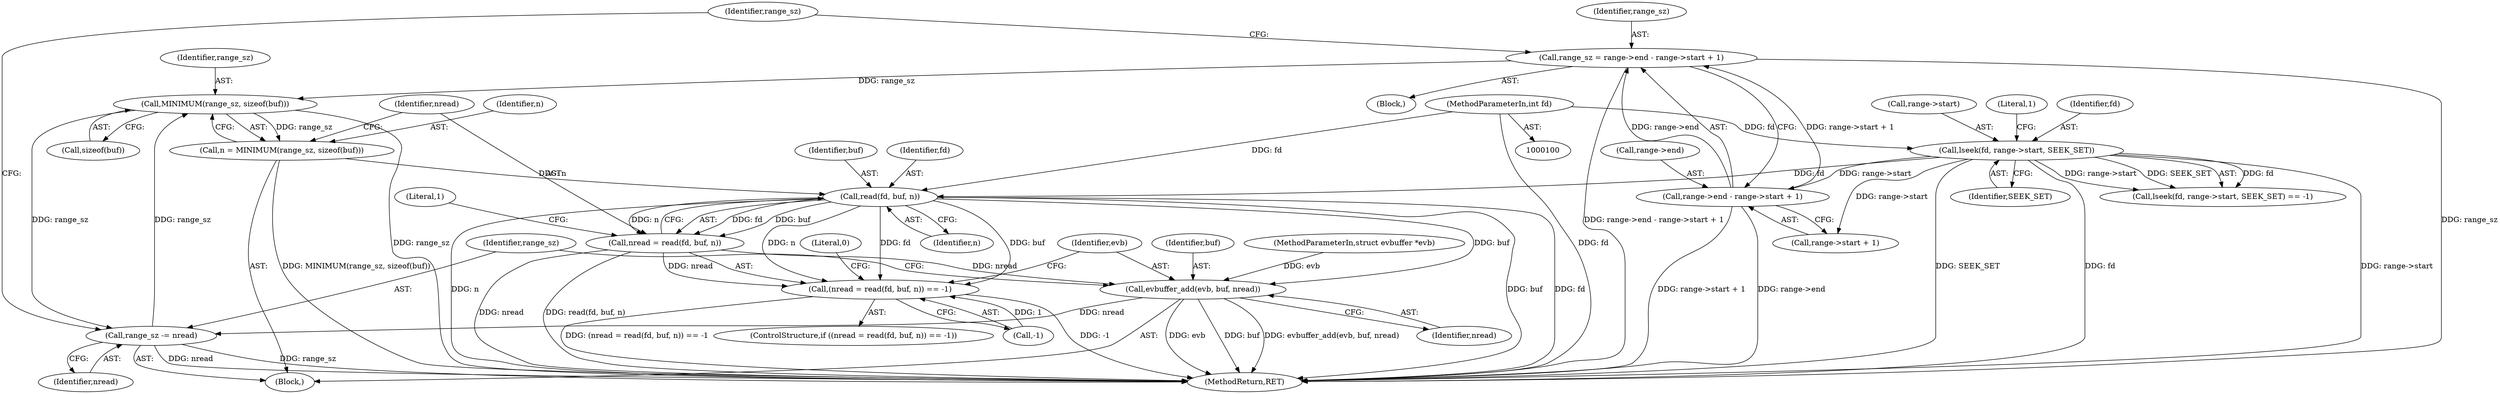 digraph "1_src_142cfc82b932bc211218fbd7bdda8c7ce83f19df@integer" {
"1000121" [label="(Call,range_sz = range->end - range->start + 1)"];
"1000123" [label="(Call,range->end - range->start + 1)"];
"1000111" [label="(Call,lseek(fd, range->start, SEEK_SET))"];
"1000101" [label="(MethodParameterIn,int fd)"];
"1000137" [label="(Call,MINIMUM(range_sz, sizeof(buf)))"];
"1000135" [label="(Call,n = MINIMUM(range_sz, sizeof(buf)))"];
"1000145" [label="(Call,read(fd, buf, n))"];
"1000142" [label="(Call,(nread = read(fd, buf, n)) == -1)"];
"1000143" [label="(Call,nread = read(fd, buf, n))"];
"1000153" [label="(Call,evbuffer_add(evb, buf, nread))"];
"1000157" [label="(Call,range_sz -= nread)"];
"1000133" [label="(Identifier,range_sz)"];
"1000116" [label="(Identifier,SEEK_SET)"];
"1000143" [label="(Call,nread = read(fd, buf, n))"];
"1000124" [label="(Call,range->end)"];
"1000156" [label="(Identifier,nread)"];
"1000137" [label="(Call,MINIMUM(range_sz, sizeof(buf)))"];
"1000150" [label="(Literal,1)"];
"1000141" [label="(ControlStructure,if ((nread = read(fd, buf, n)) == -1))"];
"1000134" [label="(Block,)"];
"1000118" [label="(Literal,1)"];
"1000123" [label="(Call,range->end - range->start + 1)"];
"1000152" [label="(Literal,0)"];
"1000155" [label="(Identifier,buf)"];
"1000159" [label="(Identifier,nread)"];
"1000142" [label="(Call,(nread = read(fd, buf, n)) == -1)"];
"1000110" [label="(Call,lseek(fd, range->start, SEEK_SET) == -1)"];
"1000162" [label="(MethodReturn,RET)"];
"1000145" [label="(Call,read(fd, buf, n))"];
"1000138" [label="(Identifier,range_sz)"];
"1000157" [label="(Call,range_sz -= nread)"];
"1000127" [label="(Call,range->start + 1)"];
"1000144" [label="(Identifier,nread)"];
"1000135" [label="(Call,n = MINIMUM(range_sz, sizeof(buf)))"];
"1000146" [label="(Identifier,fd)"];
"1000121" [label="(Call,range_sz = range->end - range->start + 1)"];
"1000112" [label="(Identifier,fd)"];
"1000111" [label="(Call,lseek(fd, range->start, SEEK_SET))"];
"1000101" [label="(MethodParameterIn,int fd)"];
"1000139" [label="(Call,sizeof(buf))"];
"1000158" [label="(Identifier,range_sz)"];
"1000148" [label="(Identifier,n)"];
"1000149" [label="(Call,-1)"];
"1000113" [label="(Call,range->start)"];
"1000153" [label="(Call,evbuffer_add(evb, buf, nread))"];
"1000102" [label="(MethodParameterIn,struct evbuffer *evb)"];
"1000154" [label="(Identifier,evb)"];
"1000122" [label="(Identifier,range_sz)"];
"1000147" [label="(Identifier,buf)"];
"1000104" [label="(Block,)"];
"1000136" [label="(Identifier,n)"];
"1000121" -> "1000104"  [label="AST: "];
"1000121" -> "1000123"  [label="CFG: "];
"1000122" -> "1000121"  [label="AST: "];
"1000123" -> "1000121"  [label="AST: "];
"1000133" -> "1000121"  [label="CFG: "];
"1000121" -> "1000162"  [label="DDG: range->end - range->start + 1"];
"1000121" -> "1000162"  [label="DDG: range_sz"];
"1000123" -> "1000121"  [label="DDG: range->end"];
"1000123" -> "1000121"  [label="DDG: range->start + 1"];
"1000121" -> "1000137"  [label="DDG: range_sz"];
"1000123" -> "1000127"  [label="CFG: "];
"1000124" -> "1000123"  [label="AST: "];
"1000127" -> "1000123"  [label="AST: "];
"1000123" -> "1000162"  [label="DDG: range->end"];
"1000123" -> "1000162"  [label="DDG: range->start + 1"];
"1000111" -> "1000123"  [label="DDG: range->start"];
"1000111" -> "1000110"  [label="AST: "];
"1000111" -> "1000116"  [label="CFG: "];
"1000112" -> "1000111"  [label="AST: "];
"1000113" -> "1000111"  [label="AST: "];
"1000116" -> "1000111"  [label="AST: "];
"1000118" -> "1000111"  [label="CFG: "];
"1000111" -> "1000162"  [label="DDG: fd"];
"1000111" -> "1000162"  [label="DDG: range->start"];
"1000111" -> "1000162"  [label="DDG: SEEK_SET"];
"1000111" -> "1000110"  [label="DDG: fd"];
"1000111" -> "1000110"  [label="DDG: range->start"];
"1000111" -> "1000110"  [label="DDG: SEEK_SET"];
"1000101" -> "1000111"  [label="DDG: fd"];
"1000111" -> "1000127"  [label="DDG: range->start"];
"1000111" -> "1000145"  [label="DDG: fd"];
"1000101" -> "1000100"  [label="AST: "];
"1000101" -> "1000162"  [label="DDG: fd"];
"1000101" -> "1000145"  [label="DDG: fd"];
"1000137" -> "1000135"  [label="AST: "];
"1000137" -> "1000139"  [label="CFG: "];
"1000138" -> "1000137"  [label="AST: "];
"1000139" -> "1000137"  [label="AST: "];
"1000135" -> "1000137"  [label="CFG: "];
"1000137" -> "1000162"  [label="DDG: range_sz"];
"1000137" -> "1000135"  [label="DDG: range_sz"];
"1000157" -> "1000137"  [label="DDG: range_sz"];
"1000137" -> "1000157"  [label="DDG: range_sz"];
"1000135" -> "1000134"  [label="AST: "];
"1000136" -> "1000135"  [label="AST: "];
"1000144" -> "1000135"  [label="CFG: "];
"1000135" -> "1000162"  [label="DDG: MINIMUM(range_sz, sizeof(buf))"];
"1000135" -> "1000145"  [label="DDG: n"];
"1000145" -> "1000143"  [label="AST: "];
"1000145" -> "1000148"  [label="CFG: "];
"1000146" -> "1000145"  [label="AST: "];
"1000147" -> "1000145"  [label="AST: "];
"1000148" -> "1000145"  [label="AST: "];
"1000143" -> "1000145"  [label="CFG: "];
"1000145" -> "1000162"  [label="DDG: fd"];
"1000145" -> "1000162"  [label="DDG: n"];
"1000145" -> "1000162"  [label="DDG: buf"];
"1000145" -> "1000142"  [label="DDG: fd"];
"1000145" -> "1000142"  [label="DDG: buf"];
"1000145" -> "1000142"  [label="DDG: n"];
"1000145" -> "1000143"  [label="DDG: fd"];
"1000145" -> "1000143"  [label="DDG: buf"];
"1000145" -> "1000143"  [label="DDG: n"];
"1000145" -> "1000153"  [label="DDG: buf"];
"1000142" -> "1000141"  [label="AST: "];
"1000142" -> "1000149"  [label="CFG: "];
"1000143" -> "1000142"  [label="AST: "];
"1000149" -> "1000142"  [label="AST: "];
"1000152" -> "1000142"  [label="CFG: "];
"1000154" -> "1000142"  [label="CFG: "];
"1000142" -> "1000162"  [label="DDG: (nread = read(fd, buf, n)) == -1"];
"1000142" -> "1000162"  [label="DDG: -1"];
"1000143" -> "1000142"  [label="DDG: nread"];
"1000149" -> "1000142"  [label="DDG: 1"];
"1000144" -> "1000143"  [label="AST: "];
"1000150" -> "1000143"  [label="CFG: "];
"1000143" -> "1000162"  [label="DDG: nread"];
"1000143" -> "1000162"  [label="DDG: read(fd, buf, n)"];
"1000143" -> "1000153"  [label="DDG: nread"];
"1000153" -> "1000134"  [label="AST: "];
"1000153" -> "1000156"  [label="CFG: "];
"1000154" -> "1000153"  [label="AST: "];
"1000155" -> "1000153"  [label="AST: "];
"1000156" -> "1000153"  [label="AST: "];
"1000158" -> "1000153"  [label="CFG: "];
"1000153" -> "1000162"  [label="DDG: evb"];
"1000153" -> "1000162"  [label="DDG: buf"];
"1000153" -> "1000162"  [label="DDG: evbuffer_add(evb, buf, nread)"];
"1000102" -> "1000153"  [label="DDG: evb"];
"1000153" -> "1000157"  [label="DDG: nread"];
"1000157" -> "1000134"  [label="AST: "];
"1000157" -> "1000159"  [label="CFG: "];
"1000158" -> "1000157"  [label="AST: "];
"1000159" -> "1000157"  [label="AST: "];
"1000133" -> "1000157"  [label="CFG: "];
"1000157" -> "1000162"  [label="DDG: nread"];
"1000157" -> "1000162"  [label="DDG: range_sz"];
}
